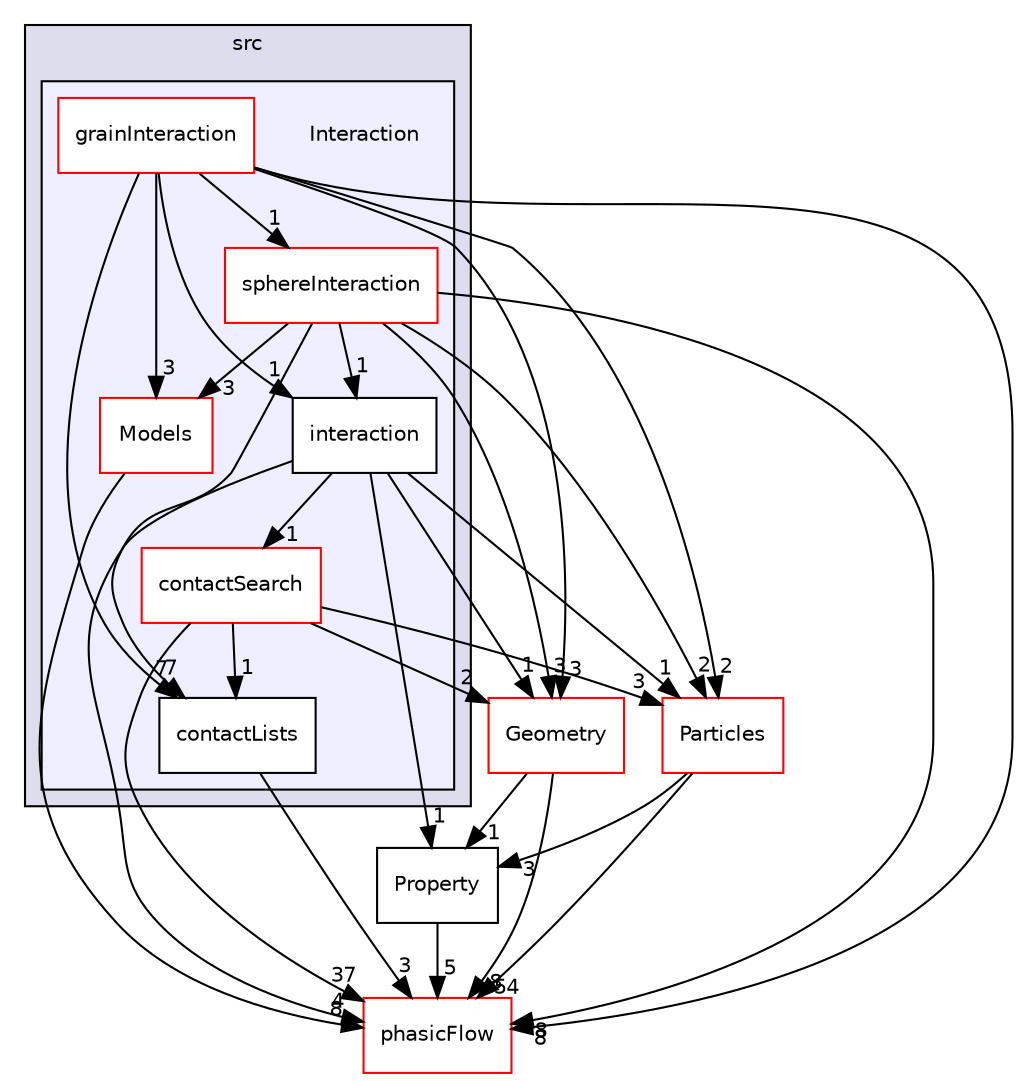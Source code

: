 digraph "src/Interaction" {
  compound=true
  node [ fontsize="10", fontname="Helvetica"];
  edge [ labelfontsize="10", labelfontname="Helvetica"];
  subgraph clusterdir_68267d1309a1af8e8297ef4c3efbcdba {
    graph [ bgcolor="#ddddee", pencolor="black", label="src" fontname="Helvetica", fontsize="10", URL="dir_68267d1309a1af8e8297ef4c3efbcdba.html"]
  subgraph clusterdir_521648a0ab4242664e9ecc37593f7519 {
    graph [ bgcolor="#eeeeff", pencolor="black", label="" URL="dir_521648a0ab4242664e9ecc37593f7519.html"];
    dir_521648a0ab4242664e9ecc37593f7519 [shape=plaintext label="Interaction"];
    dir_cfeb40d2a5ed0376bc9d9d3119f08c90 [shape=box label="contactLists" color="black" fillcolor="white" style="filled" URL="dir_cfeb40d2a5ed0376bc9d9d3119f08c90.html"];
    dir_f27c6bb1e70979f7ed7175f297e69b7e [shape=box label="contactSearch" color="red" fillcolor="white" style="filled" URL="dir_f27c6bb1e70979f7ed7175f297e69b7e.html"];
    dir_df5f4053b4d1b4521befd225c0b9e8d5 [shape=box label="grainInteraction" color="red" fillcolor="white" style="filled" URL="dir_df5f4053b4d1b4521befd225c0b9e8d5.html"];
    dir_861fd9684e4ba65de04f79c947f36cae [shape=box label="interaction" color="black" fillcolor="white" style="filled" URL="dir_861fd9684e4ba65de04f79c947f36cae.html"];
    dir_baa139432862f7887a0e91e090199db8 [shape=box label="Models" color="red" fillcolor="white" style="filled" URL="dir_baa139432862f7887a0e91e090199db8.html"];
    dir_7845a75b893e9912b1a2d3b9d9476e0b [shape=box label="sphereInteraction" color="red" fillcolor="white" style="filled" URL="dir_7845a75b893e9912b1a2d3b9d9476e0b.html"];
  }
  }
  dir_cae27912e177176a90175eee3a6288a5 [shape=box label="Geometry" fillcolor="white" style="filled" color="red" URL="dir_cae27912e177176a90175eee3a6288a5.html"];
  dir_cd7a5046d028e114fc17b2ebc2bd02d2 [shape=box label="phasicFlow" fillcolor="white" style="filled" color="red" URL="dir_cd7a5046d028e114fc17b2ebc2bd02d2.html"];
  dir_9e72493e858003bd3d74a55a2aedd075 [shape=box label="Particles" fillcolor="white" style="filled" color="red" URL="dir_9e72493e858003bd3d74a55a2aedd075.html"];
  dir_ae6d06344b508c00eebca750969a2aa6 [shape=box label="Property" URL="dir_ae6d06344b508c00eebca750969a2aa6.html"];
  dir_cae27912e177176a90175eee3a6288a5->dir_cd7a5046d028e114fc17b2ebc2bd02d2 [headlabel="8", labeldistance=1.5 headhref="dir_000008_000031.html"];
  dir_cae27912e177176a90175eee3a6288a5->dir_ae6d06344b508c00eebca750969a2aa6 [headlabel="1", labeldistance=1.5 headhref="dir_000008_000180.html"];
  dir_7845a75b893e9912b1a2d3b9d9476e0b->dir_cae27912e177176a90175eee3a6288a5 [headlabel="3", labeldistance=1.5 headhref="dir_000039_000008.html"];
  dir_7845a75b893e9912b1a2d3b9d9476e0b->dir_861fd9684e4ba65de04f79c947f36cae [headlabel="1", labeldistance=1.5 headhref="dir_000039_000044.html"];
  dir_7845a75b893e9912b1a2d3b9d9476e0b->dir_baa139432862f7887a0e91e090199db8 [headlabel="3", labeldistance=1.5 headhref="dir_000039_000045.html"];
  dir_7845a75b893e9912b1a2d3b9d9476e0b->dir_cd7a5046d028e114fc17b2ebc2bd02d2 [headlabel="8", labeldistance=1.5 headhref="dir_000039_000031.html"];
  dir_7845a75b893e9912b1a2d3b9d9476e0b->dir_9e72493e858003bd3d74a55a2aedd075 [headlabel="2", labeldistance=1.5 headhref="dir_000039_000063.html"];
  dir_7845a75b893e9912b1a2d3b9d9476e0b->dir_cfeb40d2a5ed0376bc9d9d3119f08c90 [headlabel="7", labeldistance=1.5 headhref="dir_000039_000022.html"];
  dir_861fd9684e4ba65de04f79c947f36cae->dir_cae27912e177176a90175eee3a6288a5 [headlabel="1", labeldistance=1.5 headhref="dir_000044_000008.html"];
  dir_861fd9684e4ba65de04f79c947f36cae->dir_f27c6bb1e70979f7ed7175f297e69b7e [headlabel="1", labeldistance=1.5 headhref="dir_000044_000023.html"];
  dir_861fd9684e4ba65de04f79c947f36cae->dir_cd7a5046d028e114fc17b2ebc2bd02d2 [headlabel="4", labeldistance=1.5 headhref="dir_000044_000031.html"];
  dir_861fd9684e4ba65de04f79c947f36cae->dir_9e72493e858003bd3d74a55a2aedd075 [headlabel="1", labeldistance=1.5 headhref="dir_000044_000063.html"];
  dir_861fd9684e4ba65de04f79c947f36cae->dir_ae6d06344b508c00eebca750969a2aa6 [headlabel="1", labeldistance=1.5 headhref="dir_000044_000180.html"];
  dir_baa139432862f7887a0e91e090199db8->dir_cd7a5046d028e114fc17b2ebc2bd02d2 [headlabel="8", labeldistance=1.5 headhref="dir_000045_000031.html"];
  dir_f27c6bb1e70979f7ed7175f297e69b7e->dir_cae27912e177176a90175eee3a6288a5 [headlabel="2", labeldistance=1.5 headhref="dir_000023_000008.html"];
  dir_f27c6bb1e70979f7ed7175f297e69b7e->dir_cd7a5046d028e114fc17b2ebc2bd02d2 [headlabel="37", labeldistance=1.5 headhref="dir_000023_000031.html"];
  dir_f27c6bb1e70979f7ed7175f297e69b7e->dir_9e72493e858003bd3d74a55a2aedd075 [headlabel="3", labeldistance=1.5 headhref="dir_000023_000063.html"];
  dir_f27c6bb1e70979f7ed7175f297e69b7e->dir_cfeb40d2a5ed0376bc9d9d3119f08c90 [headlabel="1", labeldistance=1.5 headhref="dir_000023_000022.html"];
  dir_9e72493e858003bd3d74a55a2aedd075->dir_cd7a5046d028e114fc17b2ebc2bd02d2 [headlabel="54", labeldistance=1.5 headhref="dir_000063_000031.html"];
  dir_9e72493e858003bd3d74a55a2aedd075->dir_ae6d06344b508c00eebca750969a2aa6 [headlabel="3", labeldistance=1.5 headhref="dir_000063_000180.html"];
  dir_df5f4053b4d1b4521befd225c0b9e8d5->dir_cae27912e177176a90175eee3a6288a5 [headlabel="3", labeldistance=1.5 headhref="dir_000035_000008.html"];
  dir_df5f4053b4d1b4521befd225c0b9e8d5->dir_7845a75b893e9912b1a2d3b9d9476e0b [headlabel="1", labeldistance=1.5 headhref="dir_000035_000039.html"];
  dir_df5f4053b4d1b4521befd225c0b9e8d5->dir_861fd9684e4ba65de04f79c947f36cae [headlabel="1", labeldistance=1.5 headhref="dir_000035_000044.html"];
  dir_df5f4053b4d1b4521befd225c0b9e8d5->dir_baa139432862f7887a0e91e090199db8 [headlabel="3", labeldistance=1.5 headhref="dir_000035_000045.html"];
  dir_df5f4053b4d1b4521befd225c0b9e8d5->dir_cd7a5046d028e114fc17b2ebc2bd02d2 [headlabel="8", labeldistance=1.5 headhref="dir_000035_000031.html"];
  dir_df5f4053b4d1b4521befd225c0b9e8d5->dir_9e72493e858003bd3d74a55a2aedd075 [headlabel="2", labeldistance=1.5 headhref="dir_000035_000063.html"];
  dir_df5f4053b4d1b4521befd225c0b9e8d5->dir_cfeb40d2a5ed0376bc9d9d3119f08c90 [headlabel="7", labeldistance=1.5 headhref="dir_000035_000022.html"];
  dir_ae6d06344b508c00eebca750969a2aa6->dir_cd7a5046d028e114fc17b2ebc2bd02d2 [headlabel="5", labeldistance=1.5 headhref="dir_000180_000031.html"];
  dir_cfeb40d2a5ed0376bc9d9d3119f08c90->dir_cd7a5046d028e114fc17b2ebc2bd02d2 [headlabel="3", labeldistance=1.5 headhref="dir_000022_000031.html"];
}
